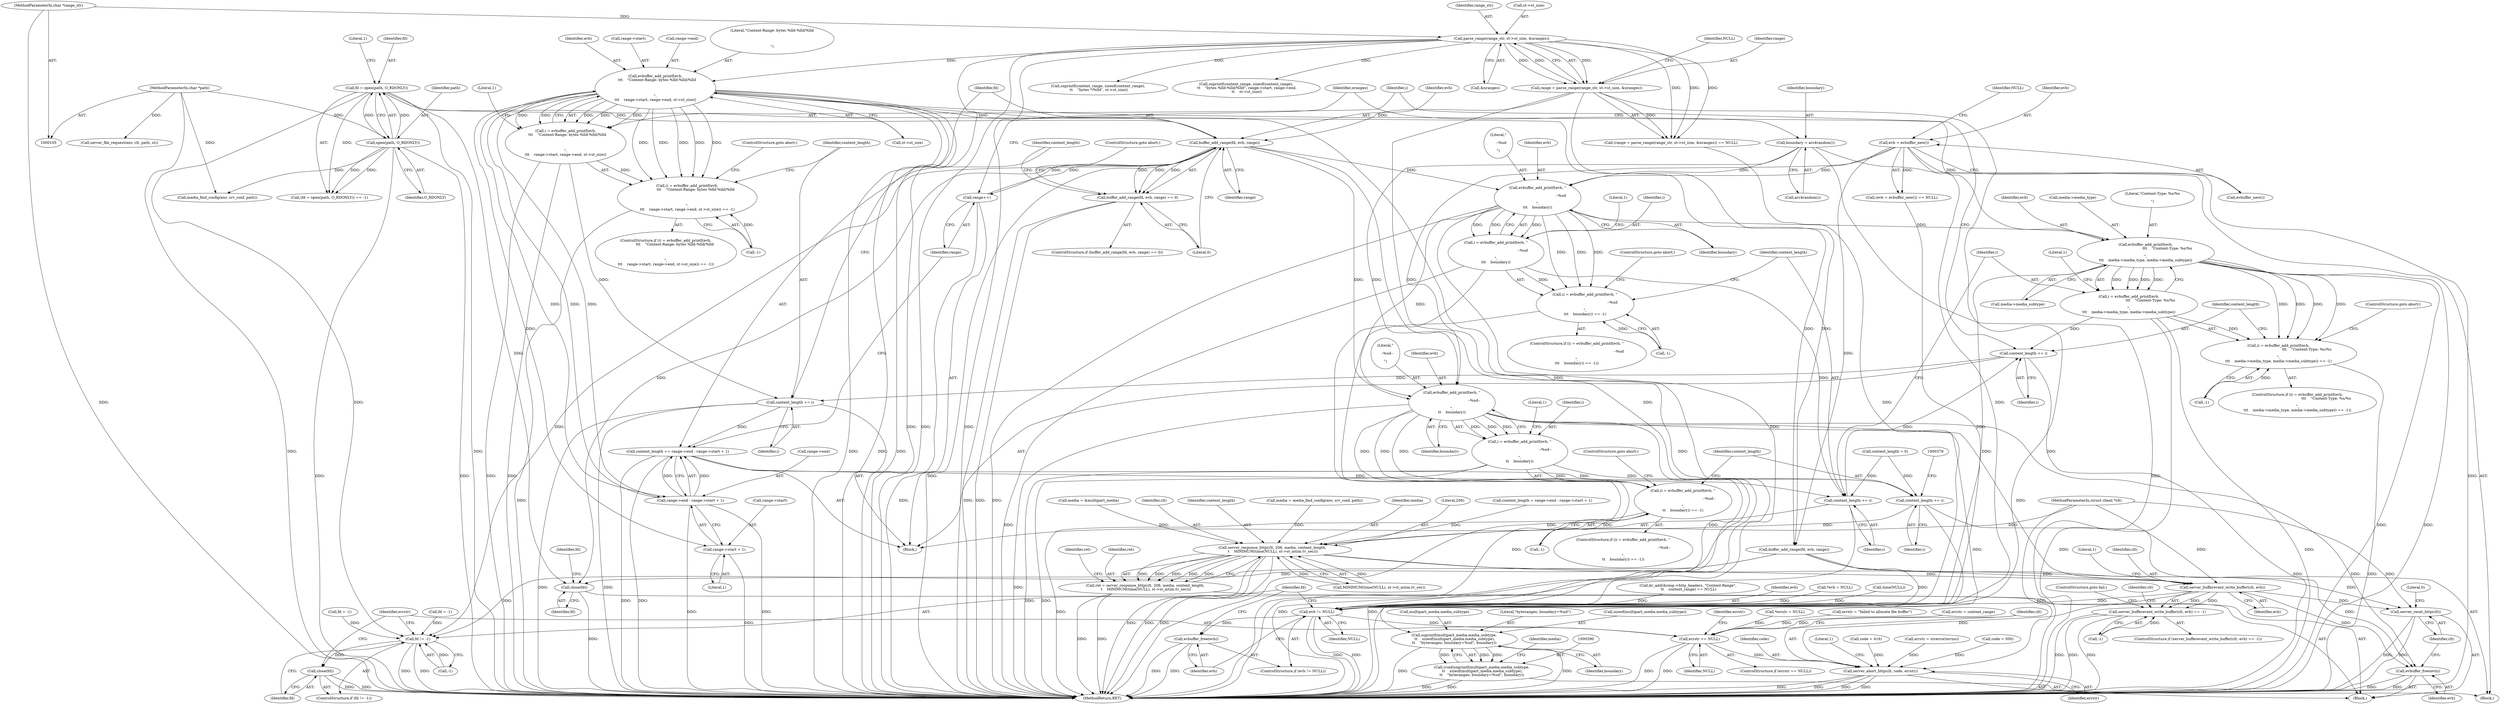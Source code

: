 digraph "1_src_142cfc82b932bc211218fbd7bdda8c7ce83f19df_1@pointer" {
"1000325" [label="(Call,evbuffer_add_printf(evb,\n \t\t\t    \"Content-Range: bytes %lld-%lld/%lld\r\n\r\n\",\n\t\t\t    range->start, range->end, st->st_size))"];
"1000306" [label="(Call,evbuffer_add_printf(evb,\n\t\t\t    \"Content-Type: %s/%s\r\n\",\n\t\t\t    media->media_type, media->media_subtype))"];
"1000292" [label="(Call,evbuffer_add_printf(evb, \"\r\n--%ud\r\n\",\n\t\t\t    boundary))"];
"1000216" [label="(Call,evb = evbuffer_new())"];
"1000345" [label="(Call,buffer_add_range(fd, evb, range))"];
"1000200" [label="(Call,fd = open(path, O_RDONLY))"];
"1000202" [label="(Call,open(path, O_RDONLY))"];
"1000108" [label="(MethodParameterIn,char *path)"];
"1000325" [label="(Call,evbuffer_add_printf(evb,\n \t\t\t    \"Content-Range: bytes %lld-%lld/%lld\r\n\r\n\",\n\t\t\t    range->start, range->end, st->st_size))"];
"1000353" [label="(Call,range->end - range->start + 1)"];
"1000172" [label="(Call,parse_range(range_str, st->st_size, &nranges))"];
"1000110" [label="(MethodParameterIn,char *range_str)"];
"1000170" [label="(Call,range = parse_range(range_str, st->st_size, &nranges))"];
"1000362" [label="(Call,range++)"];
"1000281" [label="(Call,boundary = arc4random())"];
"1000322" [label="(Call,(i = evbuffer_add_printf(evb,\n \t\t\t    \"Content-Range: bytes %lld-%lld/%lld\r\n\r\n\",\n\t\t\t    range->start, range->end, st->st_size)) == -1)"];
"1000323" [label="(Call,i = evbuffer_add_printf(evb,\n \t\t\t    \"Content-Range: bytes %lld-%lld/%lld\r\n\r\n\",\n\t\t\t    range->start, range->end, st->st_size))"];
"1000340" [label="(Call,content_length += i)"];
"1000351" [label="(Call,content_length += range->end - range->start + 1)"];
"1000299" [label="(Call,content_length += i)"];
"1000318" [label="(Call,content_length += i)"];
"1000375" [label="(Call,content_length += i)"];
"1000413" [label="(Call,server_response_http(clt, 206, media, content_length,\n \t    MINIMUM(time(NULL), st->st_mtim.tv_sec)))"];
"1000411" [label="(Call,ret = server_response_http(clt, 206, media, content_length,\n \t    MINIMUM(time(NULL), st->st_mtim.tv_sec)))"];
"1000437" [label="(Call,server_bufferevent_write_buffer(clt, evb))"];
"1000436" [label="(Call,server_bufferevent_write_buffer(clt, evb) == -1)"];
"1000471" [label="(Call,evbuffer_free(evb))"];
"1000473" [label="(Call,server_reset_http(clt))"];
"1000496" [label="(Call,evb != NULL)"];
"1000499" [label="(Call,evbuffer_free(evb))"];
"1000509" [label="(Call,errstr == NULL)"];
"1000516" [label="(Call,server_abort_http(clt, code, errstr))"];
"1000289" [label="(Call,(i = evbuffer_add_printf(evb, \"\r\n--%ud\r\n\",\n\t\t\t    boundary)) == -1)"];
"1000290" [label="(Call,i = evbuffer_add_printf(evb, \"\r\n--%ud\r\n\",\n\t\t\t    boundary))"];
"1000303" [label="(Call,(i = evbuffer_add_printf(evb,\n\t\t\t    \"Content-Type: %s/%s\r\n\",\n\t\t\t    media->media_type, media->media_subtype)) == -1)"];
"1000304" [label="(Call,i = evbuffer_add_printf(evb,\n\t\t\t    \"Content-Type: %s/%s\r\n\",\n\t\t\t    media->media_type, media->media_subtype))"];
"1000357" [label="(Call,range->start + 1)"];
"1000368" [label="(Call,evbuffer_add_printf(evb, \"\r\n--%ud--\r\n\",\n\t\t    boundary))"];
"1000365" [label="(Call,(i = evbuffer_add_printf(evb, \"\r\n--%ud--\r\n\",\n\t\t    boundary)) == -1)"];
"1000366" [label="(Call,i = evbuffer_add_printf(evb, \"\r\n--%ud--\r\n\",\n\t\t    boundary))"];
"1000391" [label="(Call,snprintf(multipart_media.media_subtype,\n \t\t    sizeof(multipart_media.media_subtype),\n\t\t    \"byteranges; boundary=%ud\", boundary))"];
"1000389" [label="(Call,(void)snprintf(multipart_media.media_subtype,\n \t\t    sizeof(multipart_media.media_subtype),\n\t\t    \"byteranges; boundary=%ud\", boundary))"];
"1000344" [label="(Call,buffer_add_range(fd, evb, range) == 0)"];
"1000405" [label="(Call,close(fd))"];
"1000502" [label="(Call,fd != -1)"];
"1000506" [label="(Call,close(fd))"];
"1000292" [label="(Call,evbuffer_add_printf(evb, \"\r\n--%ud\r\n\",\n\t\t\t    boundary))"];
"1000509" [label="(Call,errstr == NULL)"];
"1000326" [label="(Identifier,evb)"];
"1000445" [label="(Identifier,clt)"];
"1000349" [label="(Literal,0)"];
"1000315" [label="(Call,-1)"];
"1000362" [label="(Call,range++)"];
"1000186" [label="(Call,snprintf(content_range, sizeof(content_range),\n \t\t    \"bytes */%lld\", st->st_size))"];
"1000257" [label="(Call,content_length = range->end - range->start + 1)"];
"1000232" [label="(Call,snprintf(content_range, sizeof(content_range),\n \t\t    \"bytes %lld-%lld/%lld\", range->start, range->end,\n \t\t    st->st_size))"];
"1000522" [label="(Literal,1)"];
"1000270" [label="(Call,buffer_add_range(fd, evb, range))"];
"1000373" [label="(Literal,1)"];
"1000301" [label="(Identifier,i)"];
"1000498" [label="(Identifier,NULL)"];
"1000277" [label="(Block,)"];
"1000210" [label="(Call,media_find_config(env, srv_conf, path))"];
"1000181" [label="(Call,code = 416)"];
"1000219" [label="(Identifier,NULL)"];
"1000290" [label="(Call,i = evbuffer_add_printf(evb, \"\r\n--%ud\r\n\",\n\t\t\t    boundary))"];
"1000346" [label="(Identifier,fd)"];
"1000441" [label="(Literal,1)"];
"1000511" [label="(Identifier,NULL)"];
"1000217" [label="(Identifier,evb)"];
"1000402" [label="(Identifier,media)"];
"1000344" [label="(Call,buffer_add_range(fd, evb, range) == 0)"];
"1000304" [label="(Call,i = evbuffer_add_printf(evb,\n\t\t\t    \"Content-Type: %s/%s\r\n\",\n\t\t\t    media->media_type, media->media_subtype))"];
"1000179" [label="(Identifier,NULL)"];
"1000306" [label="(Call,evbuffer_add_printf(evb,\n\t\t\t    \"Content-Type: %s/%s\r\n\",\n\t\t\t    media->media_type, media->media_subtype))"];
"1000510" [label="(Identifier,errstr)"];
"1000170" [label="(Call,range = parse_range(range_str, st->st_size, &nranges))"];
"1000395" [label="(Call,sizeof(multipart_media.media_subtype))"];
"1000328" [label="(Call,range->start)"];
"1000352" [label="(Identifier,content_length)"];
"1000325" [label="(Call,evbuffer_add_printf(evb,\n \t\t\t    \"Content-Range: bytes %lld-%lld/%lld\r\n\r\n\",\n\t\t\t    range->start, range->end, st->st_size))"];
"1000512" [label="(Call,errstr = strerror(errno))"];
"1000503" [label="(Identifier,fd)"];
"1000287" [label="(Block,)"];
"1000321" [label="(ControlStructure,if ((i = evbuffer_add_printf(evb,\n \t\t\t    \"Content-Range: bytes %lld-%lld/%lld\r\n\r\n\",\n\t\t\t    range->start, range->end, st->st_size)) == -1))"];
"1000319" [label="(Identifier,content_length)"];
"1000247" [label="(Call,kv_add(&resp->http_headers, \"Content-Range\",\n \t\t    content_range) == NULL)"];
"1000495" [label="(ControlStructure,if (evb != NULL))"];
"1000401" [label="(Call,media = &multipart_media)"];
"1000473" [label="(Call,server_reset_http(clt))"];
"1000334" [label="(Call,st->st_size)"];
"1000177" [label="(Call,&nranges)"];
"1000367" [label="(Identifier,i)"];
"1000297" [label="(Literal,1)"];
"1000331" [label="(Call,range->end)"];
"1000513" [label="(Identifier,errstr)"];
"1000291" [label="(Identifier,i)"];
"1000496" [label="(Call,evb != NULL)"];
"1000215" [label="(Call,(evb = evbuffer_new()) == NULL)"];
"1000371" [label="(Identifier,boundary)"];
"1000143" [label="(Call,fd = -1)"];
"1000206" [label="(Literal,1)"];
"1000171" [label="(Identifier,range)"];
"1000414" [label="(Identifier,clt)"];
"1000323" [label="(Call,i = evbuffer_add_printf(evb,\n \t\t\t    \"Content-Range: bytes %lld-%lld/%lld\r\n\r\n\",\n\t\t\t    range->start, range->end, st->st_size))"];
"1000340" [label="(Call,content_length += i)"];
"1000406" [label="(Identifier,fd)"];
"1000309" [label="(Call,media->media_type)"];
"1000216" [label="(Call,evb = evbuffer_new())"];
"1000169" [label="(Call,(range = parse_range(range_str, st->st_size, &nranges)) == NULL)"];
"1000308" [label="(Literal,\"Content-Type: %s/%s\r\n\")"];
"1000200" [label="(Call,fd = open(path, O_RDONLY))"];
"1000375" [label="(Call,content_length += i)"];
"1000341" [label="(Identifier,content_length)"];
"1000407" [label="(Call,fd = -1)"];
"1000400" [label="(Identifier,boundary)"];
"1000365" [label="(Call,(i = evbuffer_add_printf(evb, \"\r\n--%ud--\r\n\",\n\t\t    boundary)) == -1)"];
"1000438" [label="(Identifier,clt)"];
"1000288" [label="(ControlStructure,if ((i = evbuffer_add_printf(evb, \"\r\n--%ud\r\n\",\n\t\t\t    boundary)) == -1))"];
"1000343" [label="(ControlStructure,if (buffer_add_range(fd, evb, range) == 0))"];
"1000361" [label="(Literal,1)"];
"1000405" [label="(Call,close(fd))"];
"1000351" [label="(Call,content_length += range->end - range->start + 1)"];
"1000523" [label="(MethodReturn,RET)"];
"1000318" [label="(Call,content_length += i)"];
"1000296" [label="(Call,-1)"];
"1000436" [label="(Call,server_bufferevent_write_buffer(clt, evb) == -1)"];
"1000348" [label="(Identifier,range)"];
"1000497" [label="(Identifier,evb)"];
"1000370" [label="(Literal,\"\r\n--%ud--\r\n\")"];
"1000437" [label="(Call,server_bufferevent_write_buffer(clt, evb))"];
"1000427" [label="(Identifier,ret)"];
"1000345" [label="(Call,buffer_add_range(fd, evb, range))"];
"1000281" [label="(Call,boundary = arc4random())"];
"1000294" [label="(Literal,\"\r\n--%ud\r\n\")"];
"1000372" [label="(Call,-1)"];
"1000517" [label="(Identifier,clt)"];
"1000303" [label="(Call,(i = evbuffer_add_printf(evb,\n\t\t\t    \"Content-Type: %s/%s\r\n\",\n\t\t\t    media->media_type, media->media_subtype)) == -1)"];
"1000111" [label="(Block,)"];
"1000204" [label="(Identifier,O_RDONLY)"];
"1000110" [label="(MethodParameterIn,char *range_str)"];
"1000305" [label="(Identifier,i)"];
"1000474" [label="(Identifier,clt)"];
"1000337" [label="(Call,-1)"];
"1000108" [label="(MethodParameterIn,char *path)"];
"1000289" [label="(Call,(i = evbuffer_add_printf(evb, \"\r\n--%ud\r\n\",\n\t\t\t    boundary)) == -1)"];
"1000354" [label="(Call,range->end)"];
"1000299" [label="(Call,content_length += i)"];
"1000320" [label="(Identifier,i)"];
"1000376" [label="(Identifier,content_length)"];
"1000300" [label="(Identifier,content_length)"];
"1000153" [label="(Call,*errstr = NULL)"];
"1000107" [label="(MethodParameterIn,struct client *clt)"];
"1000476" [label="(Literal,0)"];
"1000282" [label="(Identifier,boundary)"];
"1000347" [label="(Identifier,evb)"];
"1000338" [label="(Literal,1)"];
"1000507" [label="(Identifier,fd)"];
"1000358" [label="(Call,range->start)"];
"1000283" [label="(Call,arc4random())"];
"1000368" [label="(Call,evbuffer_add_printf(evb, \"\r\n--%ud--\r\n\",\n\t\t    boundary))"];
"1000134" [label="(Call,*evb = NULL)"];
"1000408" [label="(Identifier,fd)"];
"1000174" [label="(Call,st->st_size)"];
"1000516" [label="(Call,server_abort_http(clt, code, errstr))"];
"1000417" [label="(Identifier,content_length)"];
"1000317" [label="(ControlStructure,goto abort;)"];
"1000208" [label="(Call,media = media_find_config(env, srv_conf, path))"];
"1000389" [label="(Call,(void)snprintf(multipart_media.media_subtype,\n \t\t    sizeof(multipart_media.media_subtype),\n\t\t    \"byteranges; boundary=%ud\", boundary))"];
"1000342" [label="(Identifier,i)"];
"1000519" [label="(Identifier,errstr)"];
"1000324" [label="(Identifier,i)"];
"1000392" [label="(Call,multipart_media.media_subtype)"];
"1000369" [label="(Identifier,evb)"];
"1000364" [label="(ControlStructure,if ((i = evbuffer_add_printf(evb, \"\r\n--%ud--\r\n\",\n\t\t    boundary)) == -1))"];
"1000327" [label="(Literal,\"Content-Range: bytes %lld-%lld/%lld\r\n\r\n\")"];
"1000278" [label="(Call,content_length = 0)"];
"1000439" [label="(Identifier,evb)"];
"1000139" [label="(Call,code = 500)"];
"1000307" [label="(Identifier,evb)"];
"1000413" [label="(Call,server_response_http(clt, 206, media, content_length,\n \t    MINIMUM(time(NULL), st->st_mtim.tv_sec)))"];
"1000374" [label="(ControlStructure,goto abort;)"];
"1000316" [label="(Literal,1)"];
"1000500" [label="(Identifier,evb)"];
"1000221" [label="(Call,errstr = \"failed to allocate file buffer\")"];
"1000411" [label="(Call,ret = server_response_http(clt, 206, media, content_length,\n \t    MINIMUM(time(NULL), st->st_mtim.tv_sec)))"];
"1000194" [label="(Call,errstr = content_range)"];
"1000416" [label="(Identifier,media)"];
"1000518" [label="(Identifier,code)"];
"1000295" [label="(Identifier,boundary)"];
"1000502" [label="(Call,fd != -1)"];
"1000499" [label="(Call,evbuffer_free(evb))"];
"1000286" [label="(Identifier,nranges)"];
"1000504" [label="(Call,-1)"];
"1000471" [label="(Call,evbuffer_free(evb))"];
"1000353" [label="(Call,range->end - range->start + 1)"];
"1000418" [label="(Call,MINIMUM(time(NULL), st->st_mtim.tv_sec))"];
"1000203" [label="(Identifier,path)"];
"1000298" [label="(ControlStructure,goto abort;)"];
"1000312" [label="(Call,media->media_subtype)"];
"1000391" [label="(Call,snprintf(multipart_media.media_subtype,\n \t\t    sizeof(multipart_media.media_subtype),\n\t\t    \"byteranges; boundary=%ud\", boundary))"];
"1000501" [label="(ControlStructure,if (fd != -1))"];
"1000419" [label="(Call,time(NULL))"];
"1000472" [label="(Identifier,evb)"];
"1000508" [label="(ControlStructure,if (errstr == NULL))"];
"1000506" [label="(Call,close(fd))"];
"1000293" [label="(Identifier,evb)"];
"1000377" [label="(Identifier,i)"];
"1000322" [label="(Call,(i = evbuffer_add_printf(evb,\n \t\t\t    \"Content-Range: bytes %lld-%lld/%lld\r\n\r\n\",\n\t\t\t    range->start, range->end, st->st_size)) == -1)"];
"1000163" [label="(Call,server_file_request(env, clt, path, st))"];
"1000202" [label="(Call,open(path, O_RDONLY))"];
"1000350" [label="(ControlStructure,goto abort;)"];
"1000399" [label="(Literal,\"byteranges; boundary=%ud\")"];
"1000201" [label="(Identifier,fd)"];
"1000412" [label="(Identifier,ret)"];
"1000440" [label="(Call,-1)"];
"1000357" [label="(Call,range->start + 1)"];
"1000218" [label="(Call,evbuffer_new())"];
"1000173" [label="(Identifier,range_str)"];
"1000339" [label="(ControlStructure,goto abort;)"];
"1000415" [label="(Literal,206)"];
"1000172" [label="(Call,parse_range(range_str, st->st_size, &nranges))"];
"1000442" [label="(ControlStructure,goto fail;)"];
"1000199" [label="(Call,(fd = open(path, O_RDONLY)) == -1)"];
"1000363" [label="(Identifier,range)"];
"1000435" [label="(ControlStructure,if (server_bufferevent_write_buffer(clt, evb) == -1))"];
"1000302" [label="(ControlStructure,if ((i = evbuffer_add_printf(evb,\n\t\t\t    \"Content-Type: %s/%s\r\n\",\n\t\t\t    media->media_type, media->media_subtype)) == -1))"];
"1000366" [label="(Call,i = evbuffer_add_printf(evb, \"\r\n--%ud--\r\n\",\n\t\t    boundary))"];
"1000325" -> "1000323"  [label="AST: "];
"1000325" -> "1000334"  [label="CFG: "];
"1000326" -> "1000325"  [label="AST: "];
"1000327" -> "1000325"  [label="AST: "];
"1000328" -> "1000325"  [label="AST: "];
"1000331" -> "1000325"  [label="AST: "];
"1000334" -> "1000325"  [label="AST: "];
"1000323" -> "1000325"  [label="CFG: "];
"1000325" -> "1000523"  [label="DDG: "];
"1000325" -> "1000523"  [label="DDG: "];
"1000325" -> "1000523"  [label="DDG: "];
"1000325" -> "1000322"  [label="DDG: "];
"1000325" -> "1000322"  [label="DDG: "];
"1000325" -> "1000322"  [label="DDG: "];
"1000325" -> "1000322"  [label="DDG: "];
"1000325" -> "1000322"  [label="DDG: "];
"1000325" -> "1000323"  [label="DDG: "];
"1000325" -> "1000323"  [label="DDG: "];
"1000325" -> "1000323"  [label="DDG: "];
"1000325" -> "1000323"  [label="DDG: "];
"1000325" -> "1000323"  [label="DDG: "];
"1000306" -> "1000325"  [label="DDG: "];
"1000353" -> "1000325"  [label="DDG: "];
"1000172" -> "1000325"  [label="DDG: "];
"1000325" -> "1000345"  [label="DDG: "];
"1000325" -> "1000353"  [label="DDG: "];
"1000325" -> "1000353"  [label="DDG: "];
"1000325" -> "1000357"  [label="DDG: "];
"1000325" -> "1000496"  [label="DDG: "];
"1000306" -> "1000304"  [label="AST: "];
"1000306" -> "1000312"  [label="CFG: "];
"1000307" -> "1000306"  [label="AST: "];
"1000308" -> "1000306"  [label="AST: "];
"1000309" -> "1000306"  [label="AST: "];
"1000312" -> "1000306"  [label="AST: "];
"1000304" -> "1000306"  [label="CFG: "];
"1000306" -> "1000523"  [label="DDG: "];
"1000306" -> "1000523"  [label="DDG: "];
"1000306" -> "1000303"  [label="DDG: "];
"1000306" -> "1000303"  [label="DDG: "];
"1000306" -> "1000303"  [label="DDG: "];
"1000306" -> "1000303"  [label="DDG: "];
"1000306" -> "1000304"  [label="DDG: "];
"1000306" -> "1000304"  [label="DDG: "];
"1000306" -> "1000304"  [label="DDG: "];
"1000306" -> "1000304"  [label="DDG: "];
"1000292" -> "1000306"  [label="DDG: "];
"1000306" -> "1000496"  [label="DDG: "];
"1000292" -> "1000290"  [label="AST: "];
"1000292" -> "1000295"  [label="CFG: "];
"1000293" -> "1000292"  [label="AST: "];
"1000294" -> "1000292"  [label="AST: "];
"1000295" -> "1000292"  [label="AST: "];
"1000290" -> "1000292"  [label="CFG: "];
"1000292" -> "1000523"  [label="DDG: "];
"1000292" -> "1000289"  [label="DDG: "];
"1000292" -> "1000289"  [label="DDG: "];
"1000292" -> "1000289"  [label="DDG: "];
"1000292" -> "1000290"  [label="DDG: "];
"1000292" -> "1000290"  [label="DDG: "];
"1000292" -> "1000290"  [label="DDG: "];
"1000216" -> "1000292"  [label="DDG: "];
"1000345" -> "1000292"  [label="DDG: "];
"1000281" -> "1000292"  [label="DDG: "];
"1000292" -> "1000368"  [label="DDG: "];
"1000292" -> "1000496"  [label="DDG: "];
"1000216" -> "1000215"  [label="AST: "];
"1000216" -> "1000218"  [label="CFG: "];
"1000217" -> "1000216"  [label="AST: "];
"1000218" -> "1000216"  [label="AST: "];
"1000219" -> "1000216"  [label="CFG: "];
"1000216" -> "1000523"  [label="DDG: "];
"1000216" -> "1000215"  [label="DDG: "];
"1000216" -> "1000270"  [label="DDG: "];
"1000216" -> "1000368"  [label="DDG: "];
"1000216" -> "1000496"  [label="DDG: "];
"1000345" -> "1000344"  [label="AST: "];
"1000345" -> "1000348"  [label="CFG: "];
"1000346" -> "1000345"  [label="AST: "];
"1000347" -> "1000345"  [label="AST: "];
"1000348" -> "1000345"  [label="AST: "];
"1000349" -> "1000345"  [label="CFG: "];
"1000345" -> "1000523"  [label="DDG: "];
"1000345" -> "1000344"  [label="DDG: "];
"1000345" -> "1000344"  [label="DDG: "];
"1000345" -> "1000344"  [label="DDG: "];
"1000200" -> "1000345"  [label="DDG: "];
"1000170" -> "1000345"  [label="DDG: "];
"1000362" -> "1000345"  [label="DDG: "];
"1000345" -> "1000362"  [label="DDG: "];
"1000345" -> "1000368"  [label="DDG: "];
"1000345" -> "1000405"  [label="DDG: "];
"1000345" -> "1000496"  [label="DDG: "];
"1000345" -> "1000502"  [label="DDG: "];
"1000200" -> "1000199"  [label="AST: "];
"1000200" -> "1000202"  [label="CFG: "];
"1000201" -> "1000200"  [label="AST: "];
"1000202" -> "1000200"  [label="AST: "];
"1000206" -> "1000200"  [label="CFG: "];
"1000200" -> "1000523"  [label="DDG: "];
"1000200" -> "1000199"  [label="DDG: "];
"1000202" -> "1000200"  [label="DDG: "];
"1000202" -> "1000200"  [label="DDG: "];
"1000200" -> "1000270"  [label="DDG: "];
"1000200" -> "1000405"  [label="DDG: "];
"1000200" -> "1000502"  [label="DDG: "];
"1000202" -> "1000204"  [label="CFG: "];
"1000203" -> "1000202"  [label="AST: "];
"1000204" -> "1000202"  [label="AST: "];
"1000202" -> "1000523"  [label="DDG: "];
"1000202" -> "1000523"  [label="DDG: "];
"1000202" -> "1000199"  [label="DDG: "];
"1000202" -> "1000199"  [label="DDG: "];
"1000108" -> "1000202"  [label="DDG: "];
"1000202" -> "1000210"  [label="DDG: "];
"1000108" -> "1000105"  [label="AST: "];
"1000108" -> "1000523"  [label="DDG: "];
"1000108" -> "1000163"  [label="DDG: "];
"1000108" -> "1000210"  [label="DDG: "];
"1000353" -> "1000351"  [label="AST: "];
"1000353" -> "1000357"  [label="CFG: "];
"1000354" -> "1000353"  [label="AST: "];
"1000357" -> "1000353"  [label="AST: "];
"1000351" -> "1000353"  [label="CFG: "];
"1000353" -> "1000523"  [label="DDG: "];
"1000353" -> "1000523"  [label="DDG: "];
"1000353" -> "1000351"  [label="DDG: "];
"1000353" -> "1000351"  [label="DDG: "];
"1000172" -> "1000170"  [label="AST: "];
"1000172" -> "1000177"  [label="CFG: "];
"1000173" -> "1000172"  [label="AST: "];
"1000174" -> "1000172"  [label="AST: "];
"1000177" -> "1000172"  [label="AST: "];
"1000170" -> "1000172"  [label="CFG: "];
"1000172" -> "1000523"  [label="DDG: "];
"1000172" -> "1000523"  [label="DDG: "];
"1000172" -> "1000523"  [label="DDG: "];
"1000172" -> "1000169"  [label="DDG: "];
"1000172" -> "1000169"  [label="DDG: "];
"1000172" -> "1000169"  [label="DDG: "];
"1000172" -> "1000170"  [label="DDG: "];
"1000172" -> "1000170"  [label="DDG: "];
"1000172" -> "1000170"  [label="DDG: "];
"1000110" -> "1000172"  [label="DDG: "];
"1000172" -> "1000186"  [label="DDG: "];
"1000172" -> "1000232"  [label="DDG: "];
"1000110" -> "1000105"  [label="AST: "];
"1000110" -> "1000523"  [label="DDG: "];
"1000170" -> "1000169"  [label="AST: "];
"1000171" -> "1000170"  [label="AST: "];
"1000179" -> "1000170"  [label="CFG: "];
"1000170" -> "1000523"  [label="DDG: "];
"1000170" -> "1000523"  [label="DDG: "];
"1000170" -> "1000169"  [label="DDG: "];
"1000170" -> "1000270"  [label="DDG: "];
"1000362" -> "1000287"  [label="AST: "];
"1000362" -> "1000363"  [label="CFG: "];
"1000363" -> "1000362"  [label="AST: "];
"1000286" -> "1000362"  [label="CFG: "];
"1000362" -> "1000523"  [label="DDG: "];
"1000281" -> "1000277"  [label="AST: "];
"1000281" -> "1000283"  [label="CFG: "];
"1000282" -> "1000281"  [label="AST: "];
"1000283" -> "1000281"  [label="AST: "];
"1000286" -> "1000281"  [label="CFG: "];
"1000281" -> "1000523"  [label="DDG: "];
"1000281" -> "1000368"  [label="DDG: "];
"1000322" -> "1000321"  [label="AST: "];
"1000322" -> "1000337"  [label="CFG: "];
"1000323" -> "1000322"  [label="AST: "];
"1000337" -> "1000322"  [label="AST: "];
"1000339" -> "1000322"  [label="CFG: "];
"1000341" -> "1000322"  [label="CFG: "];
"1000322" -> "1000523"  [label="DDG: "];
"1000323" -> "1000322"  [label="DDG: "];
"1000337" -> "1000322"  [label="DDG: "];
"1000324" -> "1000323"  [label="AST: "];
"1000338" -> "1000323"  [label="CFG: "];
"1000323" -> "1000523"  [label="DDG: "];
"1000323" -> "1000523"  [label="DDG: "];
"1000323" -> "1000340"  [label="DDG: "];
"1000340" -> "1000287"  [label="AST: "];
"1000340" -> "1000342"  [label="CFG: "];
"1000341" -> "1000340"  [label="AST: "];
"1000342" -> "1000340"  [label="AST: "];
"1000346" -> "1000340"  [label="CFG: "];
"1000340" -> "1000523"  [label="DDG: "];
"1000340" -> "1000523"  [label="DDG: "];
"1000318" -> "1000340"  [label="DDG: "];
"1000340" -> "1000351"  [label="DDG: "];
"1000351" -> "1000287"  [label="AST: "];
"1000352" -> "1000351"  [label="AST: "];
"1000363" -> "1000351"  [label="CFG: "];
"1000351" -> "1000523"  [label="DDG: "];
"1000351" -> "1000523"  [label="DDG: "];
"1000351" -> "1000299"  [label="DDG: "];
"1000351" -> "1000375"  [label="DDG: "];
"1000299" -> "1000287"  [label="AST: "];
"1000299" -> "1000301"  [label="CFG: "];
"1000300" -> "1000299"  [label="AST: "];
"1000301" -> "1000299"  [label="AST: "];
"1000305" -> "1000299"  [label="CFG: "];
"1000299" -> "1000523"  [label="DDG: "];
"1000290" -> "1000299"  [label="DDG: "];
"1000278" -> "1000299"  [label="DDG: "];
"1000299" -> "1000318"  [label="DDG: "];
"1000318" -> "1000287"  [label="AST: "];
"1000318" -> "1000320"  [label="CFG: "];
"1000319" -> "1000318"  [label="AST: "];
"1000320" -> "1000318"  [label="AST: "];
"1000324" -> "1000318"  [label="CFG: "];
"1000318" -> "1000523"  [label="DDG: "];
"1000304" -> "1000318"  [label="DDG: "];
"1000375" -> "1000277"  [label="AST: "];
"1000375" -> "1000377"  [label="CFG: "];
"1000376" -> "1000375"  [label="AST: "];
"1000377" -> "1000375"  [label="AST: "];
"1000379" -> "1000375"  [label="CFG: "];
"1000375" -> "1000523"  [label="DDG: "];
"1000366" -> "1000375"  [label="DDG: "];
"1000278" -> "1000375"  [label="DDG: "];
"1000375" -> "1000413"  [label="DDG: "];
"1000413" -> "1000411"  [label="AST: "];
"1000413" -> "1000418"  [label="CFG: "];
"1000414" -> "1000413"  [label="AST: "];
"1000415" -> "1000413"  [label="AST: "];
"1000416" -> "1000413"  [label="AST: "];
"1000417" -> "1000413"  [label="AST: "];
"1000418" -> "1000413"  [label="AST: "];
"1000411" -> "1000413"  [label="CFG: "];
"1000413" -> "1000523"  [label="DDG: "];
"1000413" -> "1000523"  [label="DDG: "];
"1000413" -> "1000523"  [label="DDG: "];
"1000413" -> "1000411"  [label="DDG: "];
"1000413" -> "1000411"  [label="DDG: "];
"1000413" -> "1000411"  [label="DDG: "];
"1000413" -> "1000411"  [label="DDG: "];
"1000413" -> "1000411"  [label="DDG: "];
"1000107" -> "1000413"  [label="DDG: "];
"1000208" -> "1000413"  [label="DDG: "];
"1000401" -> "1000413"  [label="DDG: "];
"1000257" -> "1000413"  [label="DDG: "];
"1000418" -> "1000413"  [label="DDG: "];
"1000418" -> "1000413"  [label="DDG: "];
"1000413" -> "1000437"  [label="DDG: "];
"1000413" -> "1000473"  [label="DDG: "];
"1000411" -> "1000111"  [label="AST: "];
"1000412" -> "1000411"  [label="AST: "];
"1000427" -> "1000411"  [label="CFG: "];
"1000411" -> "1000523"  [label="DDG: "];
"1000411" -> "1000523"  [label="DDG: "];
"1000437" -> "1000436"  [label="AST: "];
"1000437" -> "1000439"  [label="CFG: "];
"1000438" -> "1000437"  [label="AST: "];
"1000439" -> "1000437"  [label="AST: "];
"1000441" -> "1000437"  [label="CFG: "];
"1000437" -> "1000436"  [label="DDG: "];
"1000437" -> "1000436"  [label="DDG: "];
"1000107" -> "1000437"  [label="DDG: "];
"1000368" -> "1000437"  [label="DDG: "];
"1000270" -> "1000437"  [label="DDG: "];
"1000437" -> "1000471"  [label="DDG: "];
"1000437" -> "1000473"  [label="DDG: "];
"1000437" -> "1000496"  [label="DDG: "];
"1000437" -> "1000516"  [label="DDG: "];
"1000436" -> "1000435"  [label="AST: "];
"1000436" -> "1000440"  [label="CFG: "];
"1000440" -> "1000436"  [label="AST: "];
"1000442" -> "1000436"  [label="CFG: "];
"1000445" -> "1000436"  [label="CFG: "];
"1000436" -> "1000523"  [label="DDG: "];
"1000436" -> "1000523"  [label="DDG: "];
"1000436" -> "1000523"  [label="DDG: "];
"1000440" -> "1000436"  [label="DDG: "];
"1000471" -> "1000111"  [label="AST: "];
"1000471" -> "1000472"  [label="CFG: "];
"1000472" -> "1000471"  [label="AST: "];
"1000474" -> "1000471"  [label="CFG: "];
"1000471" -> "1000523"  [label="DDG: "];
"1000471" -> "1000523"  [label="DDG: "];
"1000368" -> "1000471"  [label="DDG: "];
"1000270" -> "1000471"  [label="DDG: "];
"1000473" -> "1000111"  [label="AST: "];
"1000473" -> "1000474"  [label="CFG: "];
"1000474" -> "1000473"  [label="AST: "];
"1000476" -> "1000473"  [label="CFG: "];
"1000473" -> "1000523"  [label="DDG: "];
"1000473" -> "1000523"  [label="DDG: "];
"1000107" -> "1000473"  [label="DDG: "];
"1000496" -> "1000495"  [label="AST: "];
"1000496" -> "1000498"  [label="CFG: "];
"1000497" -> "1000496"  [label="AST: "];
"1000498" -> "1000496"  [label="AST: "];
"1000500" -> "1000496"  [label="CFG: "];
"1000503" -> "1000496"  [label="CFG: "];
"1000496" -> "1000523"  [label="DDG: "];
"1000496" -> "1000523"  [label="DDG: "];
"1000134" -> "1000496"  [label="DDG: "];
"1000270" -> "1000496"  [label="DDG: "];
"1000368" -> "1000496"  [label="DDG: "];
"1000215" -> "1000496"  [label="DDG: "];
"1000169" -> "1000496"  [label="DDG: "];
"1000247" -> "1000496"  [label="DDG: "];
"1000419" -> "1000496"  [label="DDG: "];
"1000496" -> "1000499"  [label="DDG: "];
"1000496" -> "1000509"  [label="DDG: "];
"1000499" -> "1000495"  [label="AST: "];
"1000499" -> "1000500"  [label="CFG: "];
"1000500" -> "1000499"  [label="AST: "];
"1000503" -> "1000499"  [label="CFG: "];
"1000499" -> "1000523"  [label="DDG: "];
"1000499" -> "1000523"  [label="DDG: "];
"1000509" -> "1000508"  [label="AST: "];
"1000509" -> "1000511"  [label="CFG: "];
"1000510" -> "1000509"  [label="AST: "];
"1000511" -> "1000509"  [label="AST: "];
"1000513" -> "1000509"  [label="CFG: "];
"1000517" -> "1000509"  [label="CFG: "];
"1000509" -> "1000523"  [label="DDG: "];
"1000509" -> "1000523"  [label="DDG: "];
"1000194" -> "1000509"  [label="DDG: "];
"1000221" -> "1000509"  [label="DDG: "];
"1000153" -> "1000509"  [label="DDG: "];
"1000509" -> "1000516"  [label="DDG: "];
"1000516" -> "1000111"  [label="AST: "];
"1000516" -> "1000519"  [label="CFG: "];
"1000517" -> "1000516"  [label="AST: "];
"1000518" -> "1000516"  [label="AST: "];
"1000519" -> "1000516"  [label="AST: "];
"1000522" -> "1000516"  [label="CFG: "];
"1000516" -> "1000523"  [label="DDG: "];
"1000516" -> "1000523"  [label="DDG: "];
"1000516" -> "1000523"  [label="DDG: "];
"1000516" -> "1000523"  [label="DDG: "];
"1000107" -> "1000516"  [label="DDG: "];
"1000181" -> "1000516"  [label="DDG: "];
"1000139" -> "1000516"  [label="DDG: "];
"1000512" -> "1000516"  [label="DDG: "];
"1000289" -> "1000288"  [label="AST: "];
"1000289" -> "1000296"  [label="CFG: "];
"1000290" -> "1000289"  [label="AST: "];
"1000296" -> "1000289"  [label="AST: "];
"1000298" -> "1000289"  [label="CFG: "];
"1000300" -> "1000289"  [label="CFG: "];
"1000289" -> "1000523"  [label="DDG: "];
"1000290" -> "1000289"  [label="DDG: "];
"1000296" -> "1000289"  [label="DDG: "];
"1000291" -> "1000290"  [label="AST: "];
"1000297" -> "1000290"  [label="CFG: "];
"1000290" -> "1000523"  [label="DDG: "];
"1000290" -> "1000523"  [label="DDG: "];
"1000303" -> "1000302"  [label="AST: "];
"1000303" -> "1000315"  [label="CFG: "];
"1000304" -> "1000303"  [label="AST: "];
"1000315" -> "1000303"  [label="AST: "];
"1000317" -> "1000303"  [label="CFG: "];
"1000319" -> "1000303"  [label="CFG: "];
"1000303" -> "1000523"  [label="DDG: "];
"1000304" -> "1000303"  [label="DDG: "];
"1000315" -> "1000303"  [label="DDG: "];
"1000305" -> "1000304"  [label="AST: "];
"1000316" -> "1000304"  [label="CFG: "];
"1000304" -> "1000523"  [label="DDG: "];
"1000304" -> "1000523"  [label="DDG: "];
"1000357" -> "1000361"  [label="CFG: "];
"1000358" -> "1000357"  [label="AST: "];
"1000361" -> "1000357"  [label="AST: "];
"1000357" -> "1000523"  [label="DDG: "];
"1000368" -> "1000366"  [label="AST: "];
"1000368" -> "1000371"  [label="CFG: "];
"1000369" -> "1000368"  [label="AST: "];
"1000370" -> "1000368"  [label="AST: "];
"1000371" -> "1000368"  [label="AST: "];
"1000366" -> "1000368"  [label="CFG: "];
"1000368" -> "1000523"  [label="DDG: "];
"1000368" -> "1000365"  [label="DDG: "];
"1000368" -> "1000365"  [label="DDG: "];
"1000368" -> "1000365"  [label="DDG: "];
"1000368" -> "1000366"  [label="DDG: "];
"1000368" -> "1000366"  [label="DDG: "];
"1000368" -> "1000366"  [label="DDG: "];
"1000368" -> "1000391"  [label="DDG: "];
"1000365" -> "1000364"  [label="AST: "];
"1000365" -> "1000372"  [label="CFG: "];
"1000366" -> "1000365"  [label="AST: "];
"1000372" -> "1000365"  [label="AST: "];
"1000374" -> "1000365"  [label="CFG: "];
"1000376" -> "1000365"  [label="CFG: "];
"1000365" -> "1000523"  [label="DDG: "];
"1000366" -> "1000365"  [label="DDG: "];
"1000372" -> "1000365"  [label="DDG: "];
"1000367" -> "1000366"  [label="AST: "];
"1000373" -> "1000366"  [label="CFG: "];
"1000366" -> "1000523"  [label="DDG: "];
"1000366" -> "1000523"  [label="DDG: "];
"1000391" -> "1000389"  [label="AST: "];
"1000391" -> "1000400"  [label="CFG: "];
"1000392" -> "1000391"  [label="AST: "];
"1000395" -> "1000391"  [label="AST: "];
"1000399" -> "1000391"  [label="AST: "];
"1000400" -> "1000391"  [label="AST: "];
"1000389" -> "1000391"  [label="CFG: "];
"1000391" -> "1000523"  [label="DDG: "];
"1000391" -> "1000523"  [label="DDG: "];
"1000391" -> "1000389"  [label="DDG: "];
"1000391" -> "1000389"  [label="DDG: "];
"1000391" -> "1000389"  [label="DDG: "];
"1000389" -> "1000277"  [label="AST: "];
"1000390" -> "1000389"  [label="AST: "];
"1000402" -> "1000389"  [label="CFG: "];
"1000389" -> "1000523"  [label="DDG: "];
"1000389" -> "1000523"  [label="DDG: "];
"1000344" -> "1000343"  [label="AST: "];
"1000344" -> "1000349"  [label="CFG: "];
"1000349" -> "1000344"  [label="AST: "];
"1000350" -> "1000344"  [label="CFG: "];
"1000352" -> "1000344"  [label="CFG: "];
"1000344" -> "1000523"  [label="DDG: "];
"1000344" -> "1000523"  [label="DDG: "];
"1000405" -> "1000111"  [label="AST: "];
"1000405" -> "1000406"  [label="CFG: "];
"1000406" -> "1000405"  [label="AST: "];
"1000408" -> "1000405"  [label="CFG: "];
"1000405" -> "1000523"  [label="DDG: "];
"1000270" -> "1000405"  [label="DDG: "];
"1000502" -> "1000501"  [label="AST: "];
"1000502" -> "1000504"  [label="CFG: "];
"1000503" -> "1000502"  [label="AST: "];
"1000504" -> "1000502"  [label="AST: "];
"1000507" -> "1000502"  [label="CFG: "];
"1000510" -> "1000502"  [label="CFG: "];
"1000502" -> "1000523"  [label="DDG: "];
"1000502" -> "1000523"  [label="DDG: "];
"1000407" -> "1000502"  [label="DDG: "];
"1000143" -> "1000502"  [label="DDG: "];
"1000270" -> "1000502"  [label="DDG: "];
"1000504" -> "1000502"  [label="DDG: "];
"1000502" -> "1000506"  [label="DDG: "];
"1000506" -> "1000501"  [label="AST: "];
"1000506" -> "1000507"  [label="CFG: "];
"1000507" -> "1000506"  [label="AST: "];
"1000510" -> "1000506"  [label="CFG: "];
"1000506" -> "1000523"  [label="DDG: "];
"1000506" -> "1000523"  [label="DDG: "];
}
